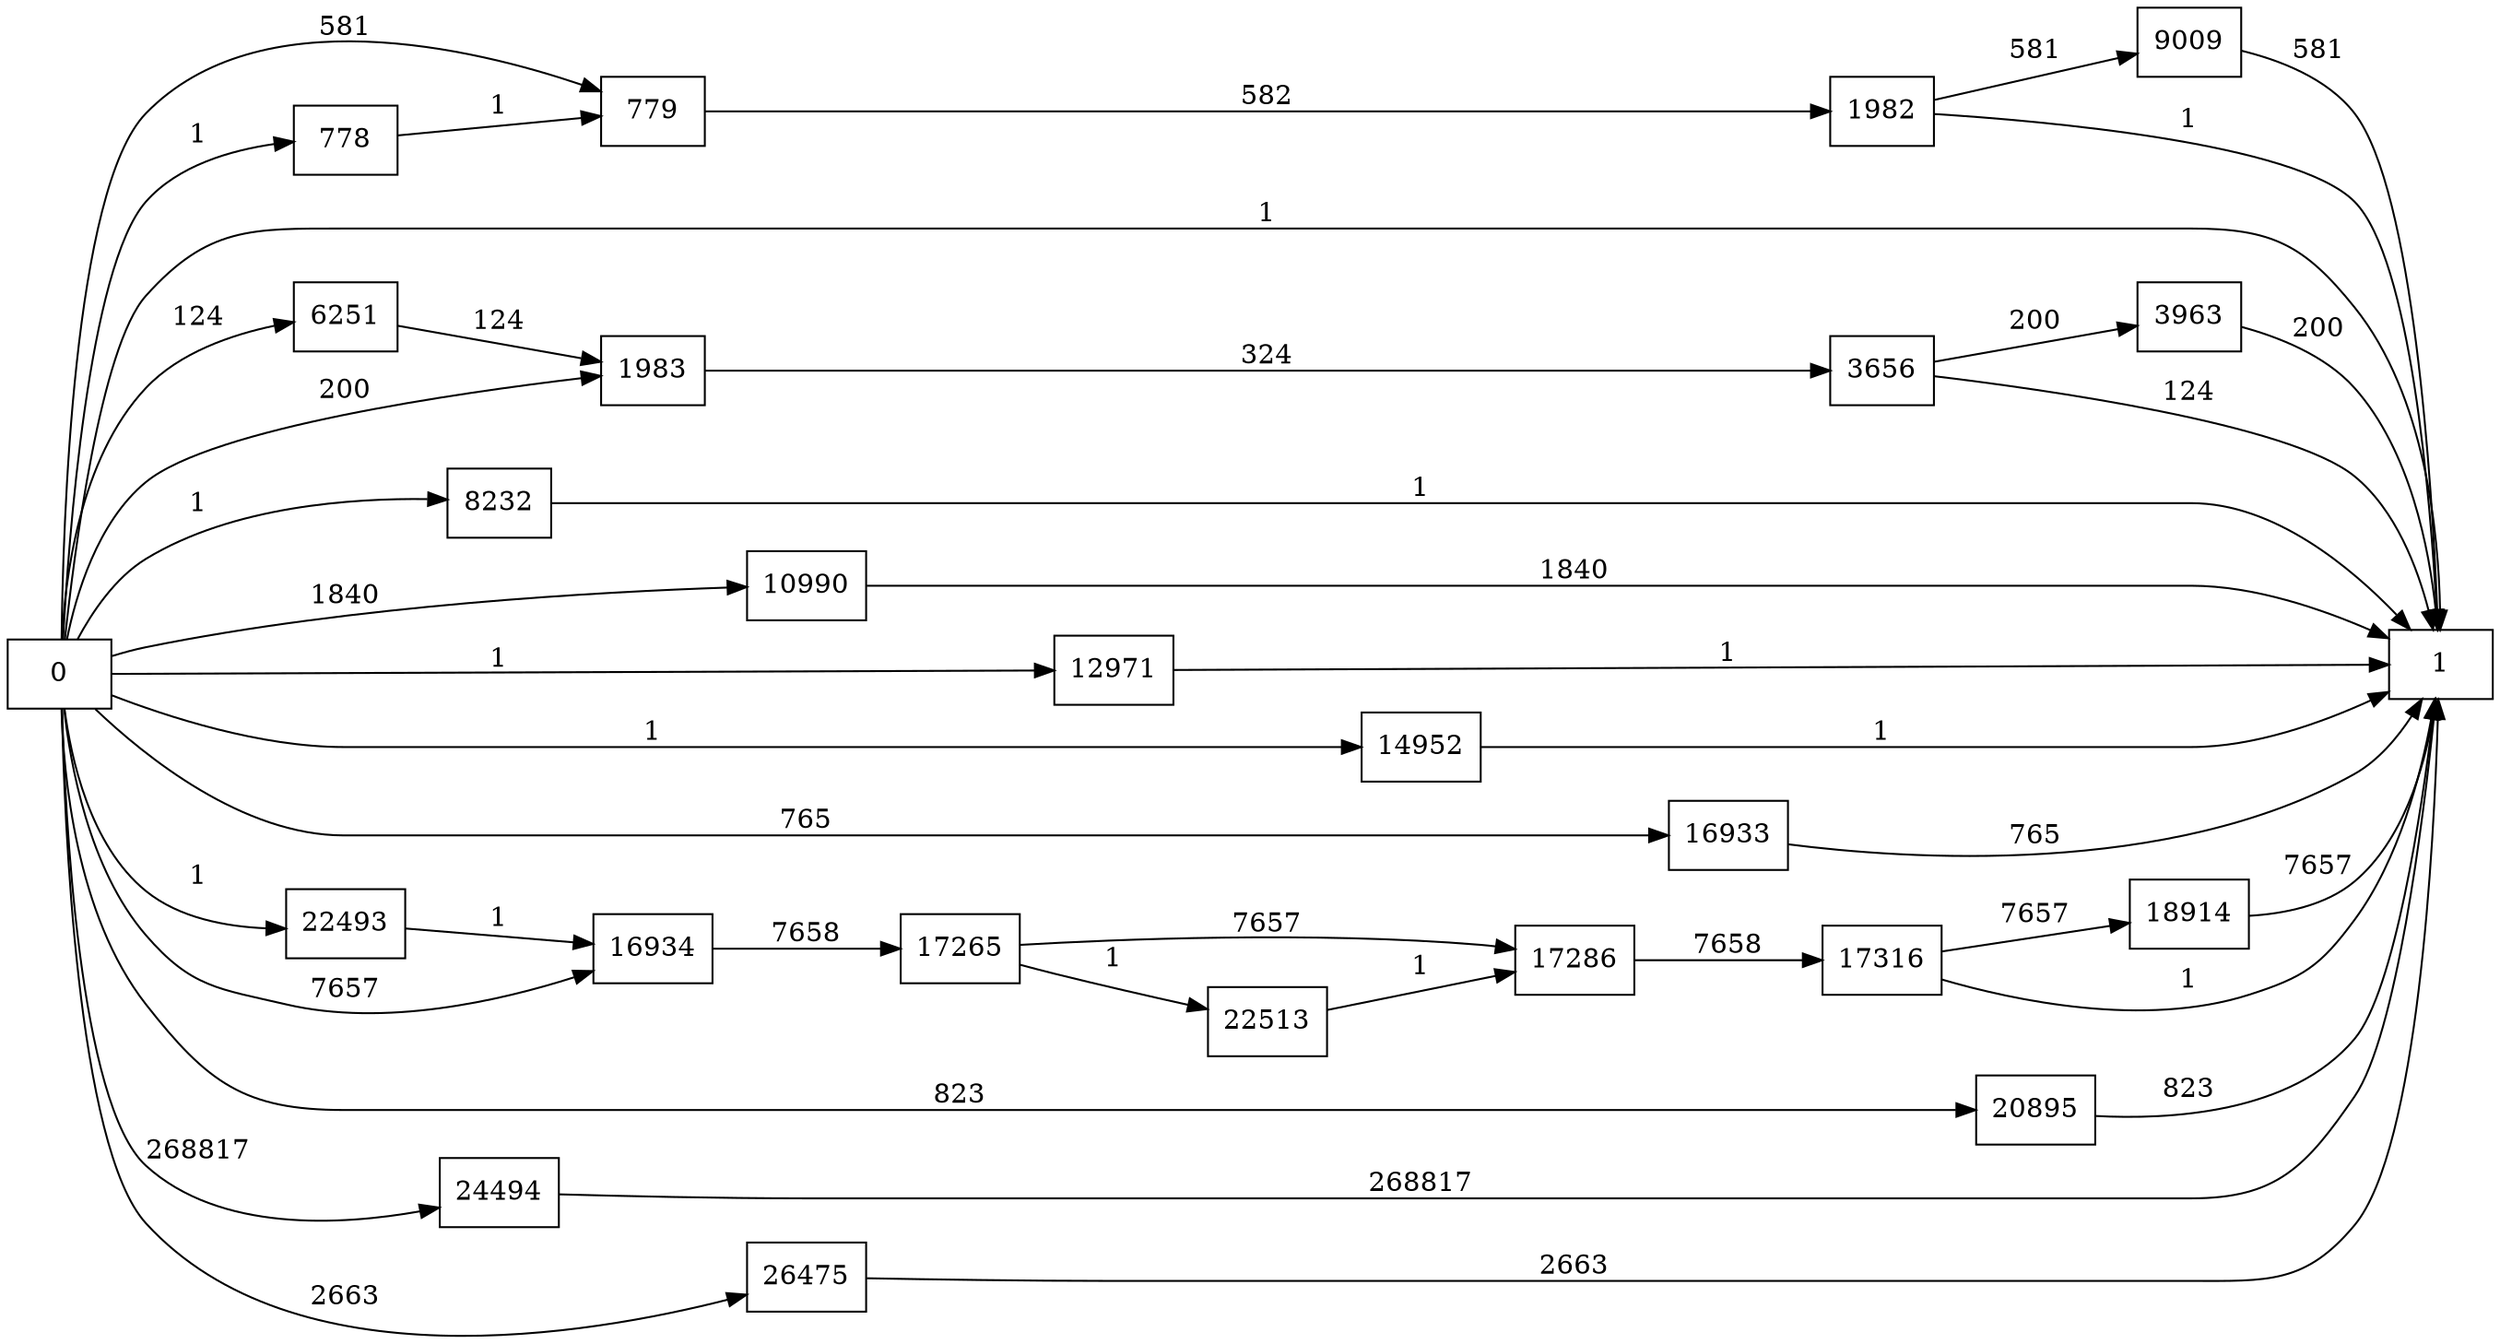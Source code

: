 digraph {
	graph [rankdir=LR]
	node [shape=rectangle]
	778 -> 779 [label=1]
	779 -> 1982 [label=582]
	1982 -> 1 [label=1]
	1982 -> 9009 [label=581]
	1983 -> 3656 [label=324]
	3656 -> 1 [label=124]
	3656 -> 3963 [label=200]
	3963 -> 1 [label=200]
	6251 -> 1983 [label=124]
	8232 -> 1 [label=1]
	9009 -> 1 [label=581]
	10990 -> 1 [label=1840]
	12971 -> 1 [label=1]
	14952 -> 1 [label=1]
	16933 -> 1 [label=765]
	16934 -> 17265 [label=7658]
	17265 -> 17286 [label=7657]
	17265 -> 22513 [label=1]
	17286 -> 17316 [label=7658]
	17316 -> 1 [label=1]
	17316 -> 18914 [label=7657]
	18914 -> 1 [label=7657]
	20895 -> 1 [label=823]
	22493 -> 16934 [label=1]
	22513 -> 17286 [label=1]
	24494 -> 1 [label=268817]
	26475 -> 1 [label=2663]
	0 -> 1983 [label=200]
	0 -> 779 [label=581]
	0 -> 16934 [label=7657]
	0 -> 778 [label=1]
	0 -> 1 [label=1]
	0 -> 6251 [label=124]
	0 -> 8232 [label=1]
	0 -> 10990 [label=1840]
	0 -> 12971 [label=1]
	0 -> 14952 [label=1]
	0 -> 16933 [label=765]
	0 -> 20895 [label=823]
	0 -> 22493 [label=1]
	0 -> 24494 [label=268817]
	0 -> 26475 [label=2663]
}

